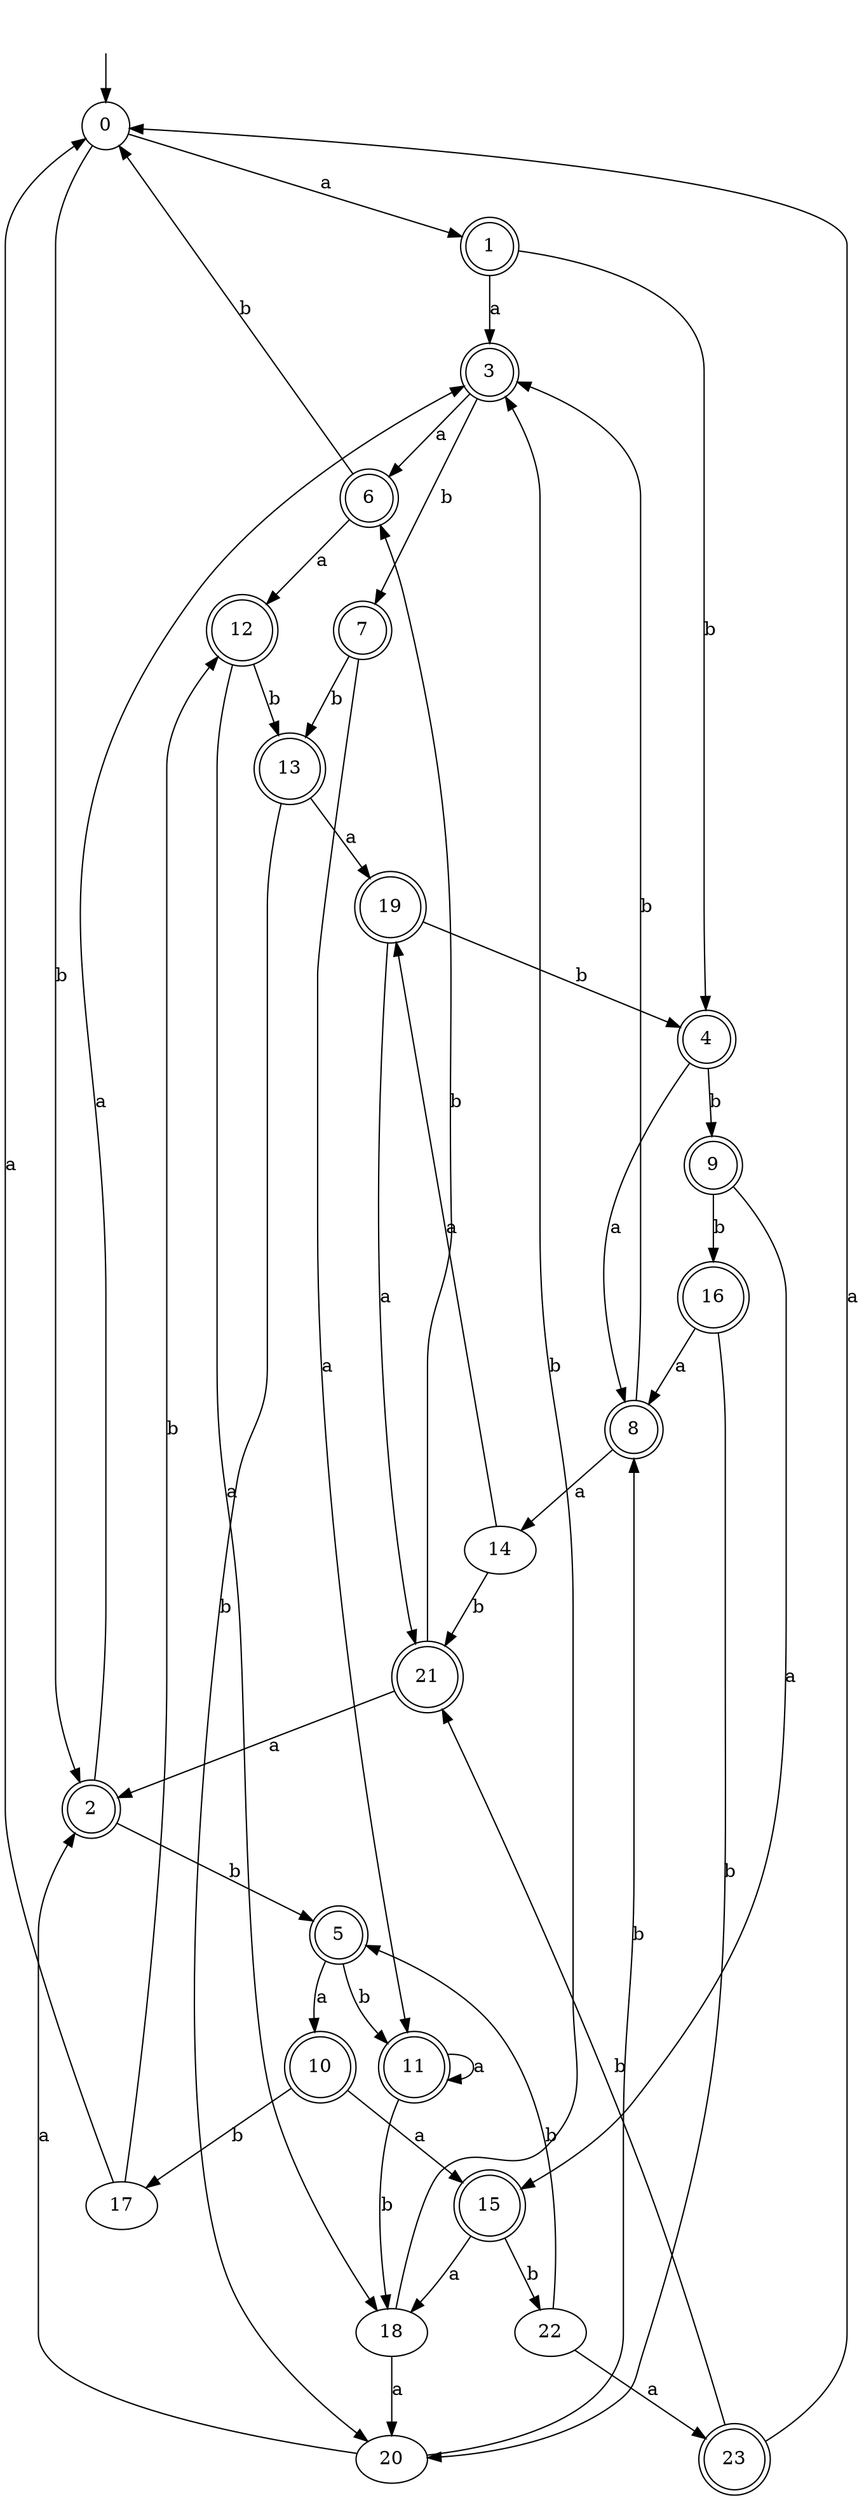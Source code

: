 digraph RandomDFA {
  __start0 [label="", shape=none];
  __start0 -> 0 [label=""];
  0 [shape=circle]
  0 -> 1 [label="a"]
  0 -> 2 [label="b"]
  1 [shape=doublecircle]
  1 -> 3 [label="a"]
  1 -> 4 [label="b"]
  2 [shape=doublecircle]
  2 -> 3 [label="a"]
  2 -> 5 [label="b"]
  3 [shape=doublecircle]
  3 -> 6 [label="a"]
  3 -> 7 [label="b"]
  4 [shape=doublecircle]
  4 -> 8 [label="a"]
  4 -> 9 [label="b"]
  5 [shape=doublecircle]
  5 -> 10 [label="a"]
  5 -> 11 [label="b"]
  6 [shape=doublecircle]
  6 -> 12 [label="a"]
  6 -> 0 [label="b"]
  7 [shape=doublecircle]
  7 -> 11 [label="a"]
  7 -> 13 [label="b"]
  8 [shape=doublecircle]
  8 -> 14 [label="a"]
  8 -> 3 [label="b"]
  9 [shape=doublecircle]
  9 -> 15 [label="a"]
  9 -> 16 [label="b"]
  10 [shape=doublecircle]
  10 -> 15 [label="a"]
  10 -> 17 [label="b"]
  11 [shape=doublecircle]
  11 -> 11 [label="a"]
  11 -> 18 [label="b"]
  12 [shape=doublecircle]
  12 -> 18 [label="a"]
  12 -> 13 [label="b"]
  13 [shape=doublecircle]
  13 -> 19 [label="a"]
  13 -> 20 [label="b"]
  14
  14 -> 19 [label="a"]
  14 -> 21 [label="b"]
  15 [shape=doublecircle]
  15 -> 18 [label="a"]
  15 -> 22 [label="b"]
  16 [shape=doublecircle]
  16 -> 8 [label="a"]
  16 -> 20 [label="b"]
  17
  17 -> 0 [label="a"]
  17 -> 12 [label="b"]
  18
  18 -> 20 [label="a"]
  18 -> 3 [label="b"]
  19 [shape=doublecircle]
  19 -> 21 [label="a"]
  19 -> 4 [label="b"]
  20
  20 -> 2 [label="a"]
  20 -> 8 [label="b"]
  21 [shape=doublecircle]
  21 -> 2 [label="a"]
  21 -> 6 [label="b"]
  22
  22 -> 23 [label="a"]
  22 -> 5 [label="b"]
  23 [shape=doublecircle]
  23 -> 0 [label="a"]
  23 -> 21 [label="b"]
}
